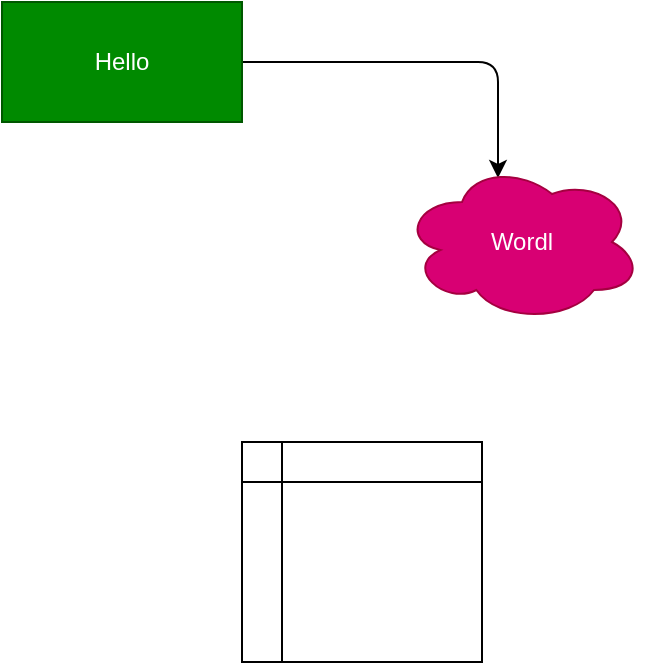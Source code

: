 <mxfile>
    <diagram id="E7Vz1fSN7FH2WpGceCUt" name="Page-1">
        <mxGraphModel dx="552" dy="491" grid="1" gridSize="10" guides="1" tooltips="1" connect="1" arrows="1" fold="1" page="1" pageScale="1" pageWidth="850" pageHeight="1100" math="0" shadow="0">
            <root>
                <mxCell id="0"/>
                <mxCell id="1" parent="0"/>
                <mxCell id="5" style="edgeStyle=none;html=1;entryX=0.4;entryY=0.1;entryDx=0;entryDy=0;entryPerimeter=0;" edge="1" parent="1" source="2" target="3">
                    <mxGeometry relative="1" as="geometry">
                        <Array as="points">
                            <mxPoint x="298" y="60"/>
                        </Array>
                    </mxGeometry>
                </mxCell>
                <mxCell id="2" value="Hello" style="rounded=0;whiteSpace=wrap;html=1;fillColor=#008a00;fontColor=#ffffff;strokeColor=#005700;" vertex="1" parent="1">
                    <mxGeometry x="50" y="30" width="120" height="60" as="geometry"/>
                </mxCell>
                <mxCell id="3" value="Wordl" style="ellipse;shape=cloud;whiteSpace=wrap;html=1;fillColor=#d80073;fontColor=#ffffff;strokeColor=#A50040;" vertex="1" parent="1">
                    <mxGeometry x="250" y="110" width="120" height="80" as="geometry"/>
                </mxCell>
                <mxCell id="6" value="" style="shape=internalStorage;whiteSpace=wrap;html=1;backgroundOutline=1;" vertex="1" parent="1">
                    <mxGeometry x="170" y="250" width="120" height="110" as="geometry"/>
                </mxCell>
            </root>
        </mxGraphModel>
    </diagram>
</mxfile>